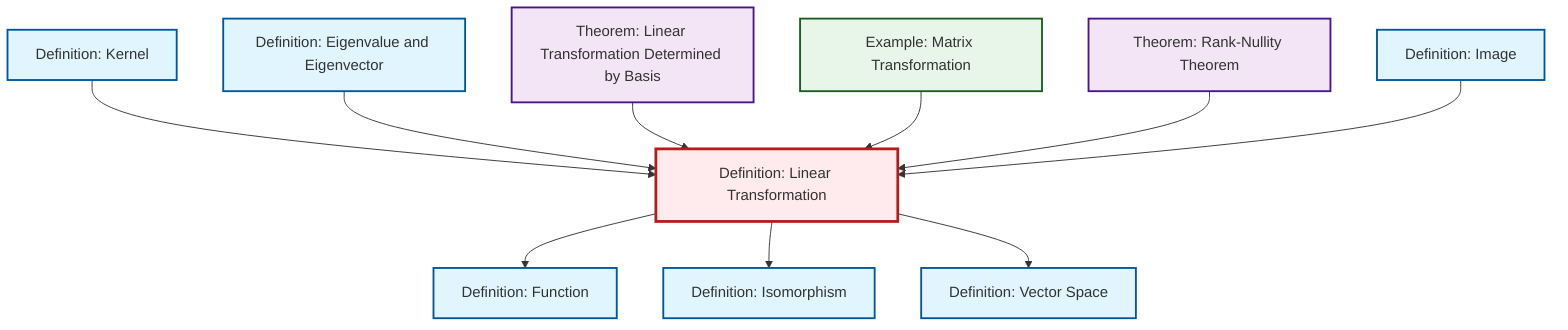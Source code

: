 graph TD
    classDef definition fill:#e1f5fe,stroke:#01579b,stroke-width:2px
    classDef theorem fill:#f3e5f5,stroke:#4a148c,stroke-width:2px
    classDef axiom fill:#fff3e0,stroke:#e65100,stroke-width:2px
    classDef example fill:#e8f5e9,stroke:#1b5e20,stroke-width:2px
    classDef current fill:#ffebee,stroke:#b71c1c,stroke-width:3px
    def-linear-transformation["Definition: Linear Transformation"]:::definition
    def-function["Definition: Function"]:::definition
    thm-rank-nullity["Theorem: Rank-Nullity Theorem"]:::theorem
    def-eigenvalue-eigenvector["Definition: Eigenvalue and Eigenvector"]:::definition
    ex-matrix-transformation["Example: Matrix Transformation"]:::example
    thm-linear-transformation-basis["Theorem: Linear Transformation Determined by Basis"]:::theorem
    def-image["Definition: Image"]:::definition
    def-isomorphism["Definition: Isomorphism"]:::definition
    def-vector-space["Definition: Vector Space"]:::definition
    def-kernel["Definition: Kernel"]:::definition
    def-linear-transformation --> def-function
    def-linear-transformation --> def-isomorphism
    def-kernel --> def-linear-transformation
    def-eigenvalue-eigenvector --> def-linear-transformation
    def-linear-transformation --> def-vector-space
    thm-linear-transformation-basis --> def-linear-transformation
    ex-matrix-transformation --> def-linear-transformation
    thm-rank-nullity --> def-linear-transformation
    def-image --> def-linear-transformation
    class def-linear-transformation current